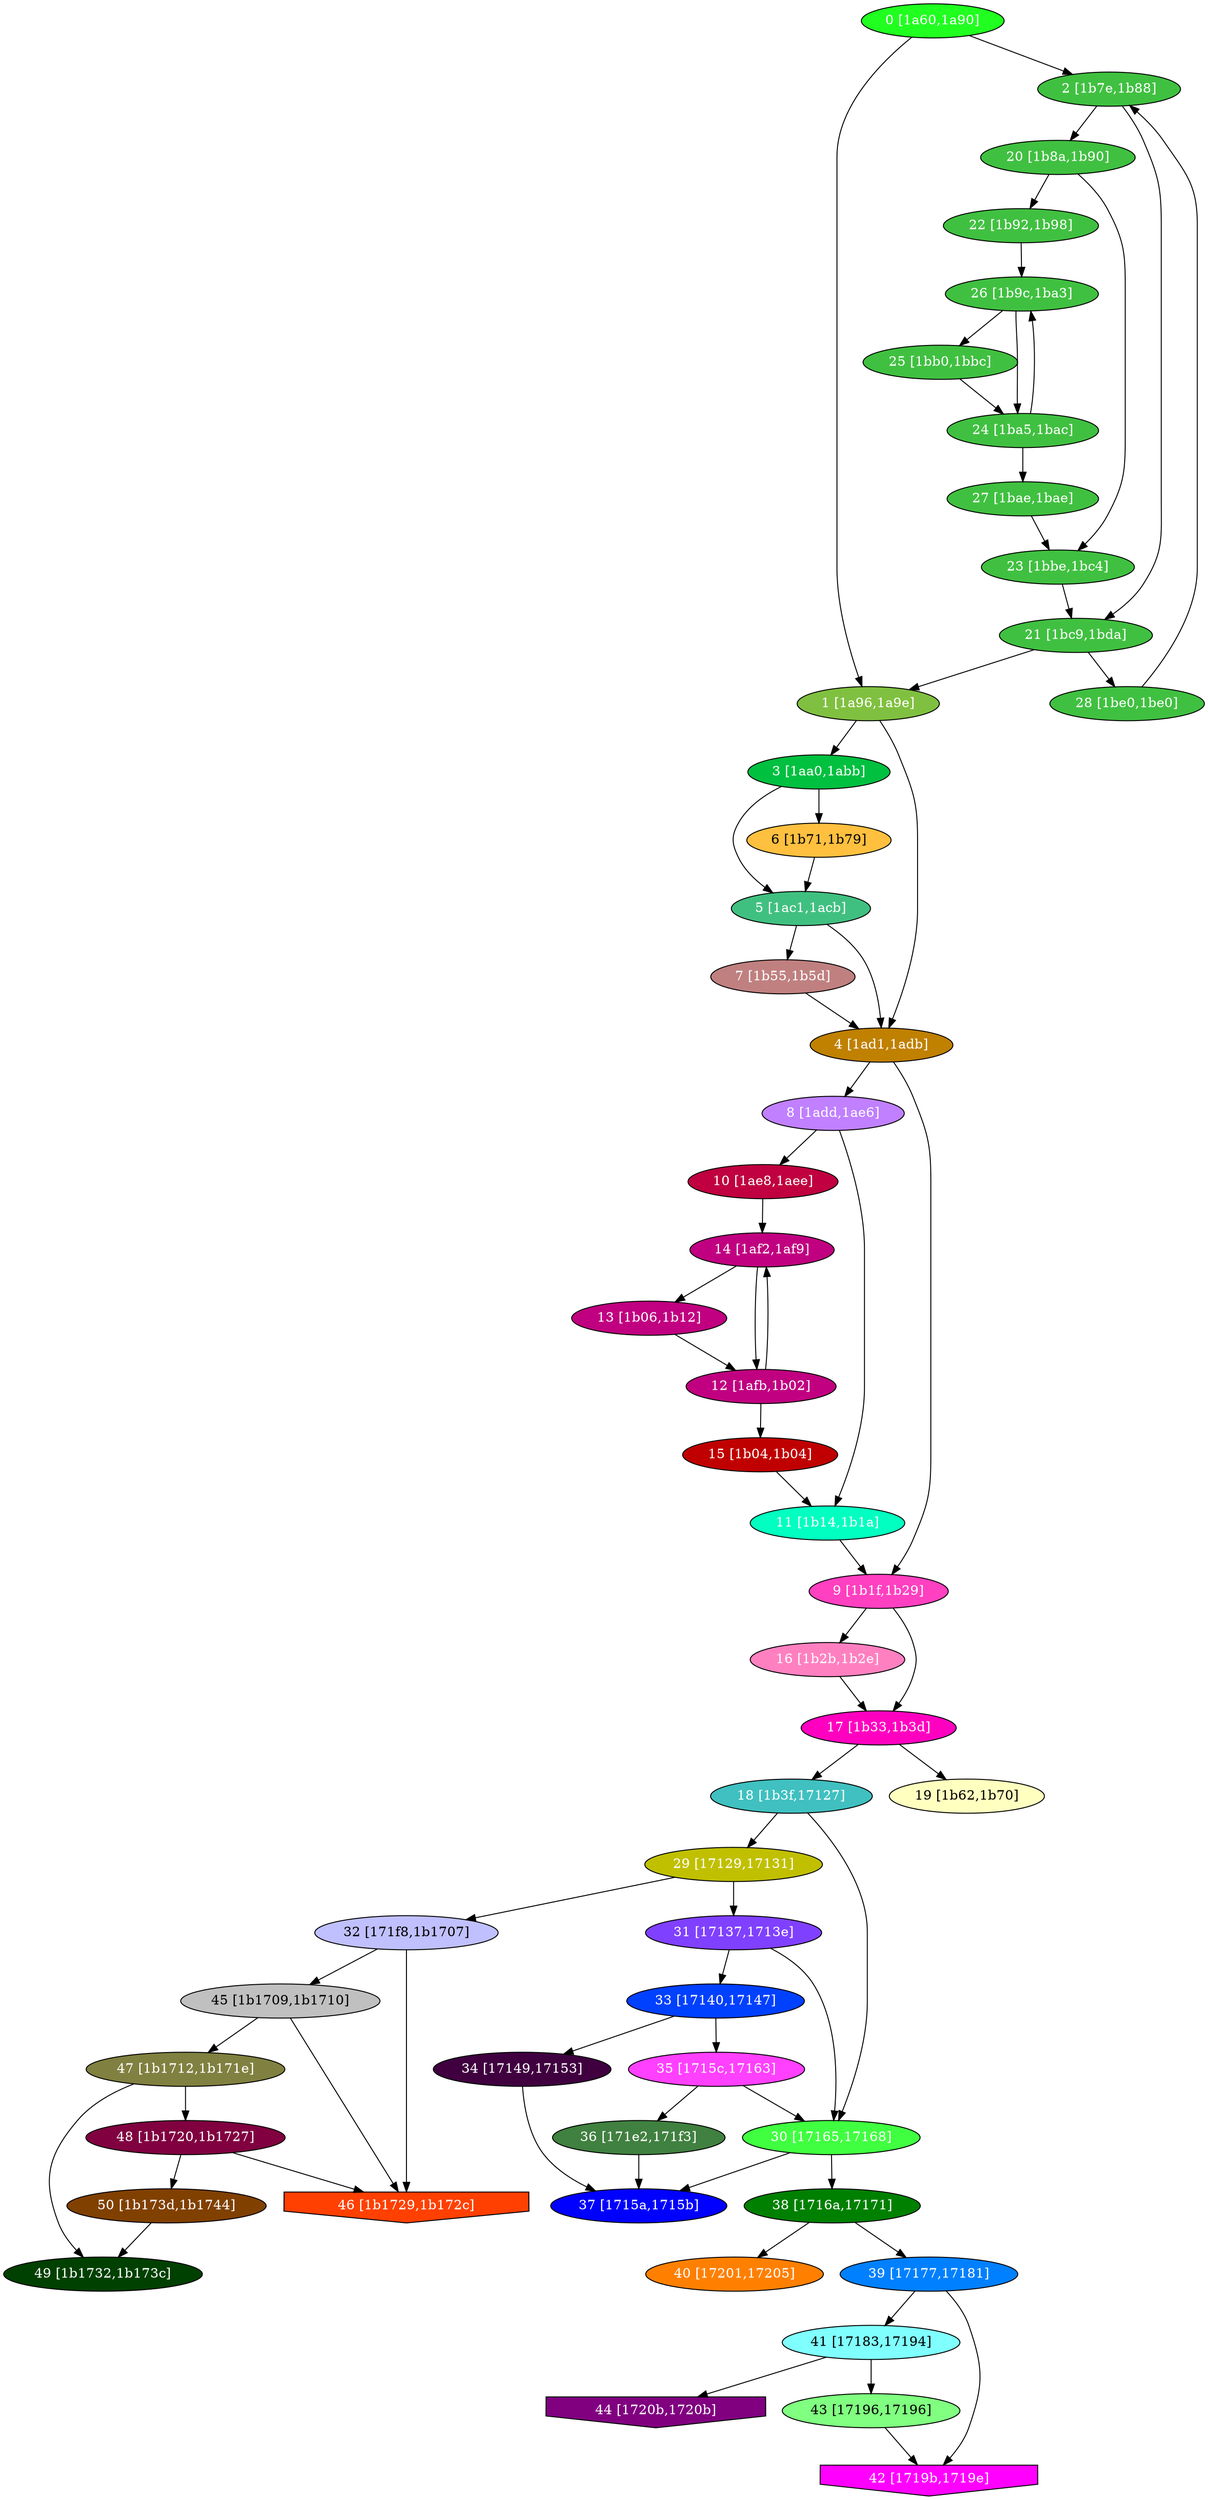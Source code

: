diGraph libnss3{
	libnss3_0  [style=filled fillcolor="#20FF20" fontcolor="#ffffff" shape=oval label="0 [1a60,1a90]"]
	libnss3_1  [style=filled fillcolor="#80C040" fontcolor="#ffffff" shape=oval label="1 [1a96,1a9e]"]
	libnss3_2  [style=filled fillcolor="#40C040" fontcolor="#ffffff" shape=oval label="2 [1b7e,1b88]"]
	libnss3_3  [style=filled fillcolor="#00C040" fontcolor="#ffffff" shape=oval label="3 [1aa0,1abb]"]
	libnss3_4  [style=filled fillcolor="#C08000" fontcolor="#ffffff" shape=oval label="4 [1ad1,1adb]"]
	libnss3_5  [style=filled fillcolor="#40C080" fontcolor="#ffffff" shape=oval label="5 [1ac1,1acb]"]
	libnss3_6  [style=filled fillcolor="#FFC040" fontcolor="#000000" shape=oval label="6 [1b71,1b79]"]
	libnss3_7  [style=filled fillcolor="#C08080" fontcolor="#ffffff" shape=oval label="7 [1b55,1b5d]"]
	libnss3_8  [style=filled fillcolor="#C080FF" fontcolor="#ffffff" shape=oval label="8 [1add,1ae6]"]
	libnss3_9  [style=filled fillcolor="#FF40C0" fontcolor="#ffffff" shape=oval label="9 [1b1f,1b29]"]
	libnss3_a  [style=filled fillcolor="#C00040" fontcolor="#ffffff" shape=oval label="10 [1ae8,1aee]"]
	libnss3_b  [style=filled fillcolor="#00FFC0" fontcolor="#ffffff" shape=oval label="11 [1b14,1b1a]"]
	libnss3_c  [style=filled fillcolor="#C00080" fontcolor="#ffffff" shape=oval label="12 [1afb,1b02]"]
	libnss3_d  [style=filled fillcolor="#C00080" fontcolor="#ffffff" shape=oval label="13 [1b06,1b12]"]
	libnss3_e  [style=filled fillcolor="#C00080" fontcolor="#ffffff" shape=oval label="14 [1af2,1af9]"]
	libnss3_f  [style=filled fillcolor="#C00000" fontcolor="#ffffff" shape=oval label="15 [1b04,1b04]"]
	libnss3_10  [style=filled fillcolor="#FF80C0" fontcolor="#ffffff" shape=oval label="16 [1b2b,1b2e]"]
	libnss3_11  [style=filled fillcolor="#FF00C0" fontcolor="#ffffff" shape=oval label="17 [1b33,1b3d]"]
	libnss3_12  [style=filled fillcolor="#40C0C0" fontcolor="#ffffff" shape=oval label="18 [1b3f,17127]"]
	libnss3_13  [style=filled fillcolor="#FFFFC0" fontcolor="#000000" shape=oval label="19 [1b62,1b70]"]
	libnss3_14  [style=filled fillcolor="#40C040" fontcolor="#ffffff" shape=oval label="20 [1b8a,1b90]"]
	libnss3_15  [style=filled fillcolor="#40C040" fontcolor="#ffffff" shape=oval label="21 [1bc9,1bda]"]
	libnss3_16  [style=filled fillcolor="#40C040" fontcolor="#ffffff" shape=oval label="22 [1b92,1b98]"]
	libnss3_17  [style=filled fillcolor="#40C040" fontcolor="#ffffff" shape=oval label="23 [1bbe,1bc4]"]
	libnss3_18  [style=filled fillcolor="#40C040" fontcolor="#ffffff" shape=oval label="24 [1ba5,1bac]"]
	libnss3_19  [style=filled fillcolor="#40C040" fontcolor="#ffffff" shape=oval label="25 [1bb0,1bbc]"]
	libnss3_1a  [style=filled fillcolor="#40C040" fontcolor="#ffffff" shape=oval label="26 [1b9c,1ba3]"]
	libnss3_1b  [style=filled fillcolor="#40C040" fontcolor="#ffffff" shape=oval label="27 [1bae,1bae]"]
	libnss3_1c  [style=filled fillcolor="#40C040" fontcolor="#ffffff" shape=oval label="28 [1be0,1be0]"]
	libnss3_1d  [style=filled fillcolor="#C0C000" fontcolor="#ffffff" shape=oval label="29 [17129,17131]"]
	libnss3_1e  [style=filled fillcolor="#40FF40" fontcolor="#ffffff" shape=oval label="30 [17165,17168]"]
	libnss3_1f  [style=filled fillcolor="#8040FF" fontcolor="#ffffff" shape=oval label="31 [17137,1713e]"]
	libnss3_20  [style=filled fillcolor="#C0C0FF" fontcolor="#000000" shape=oval label="32 [171f8,1b1707]"]
	libnss3_21  [style=filled fillcolor="#0040FF" fontcolor="#ffffff" shape=oval label="33 [17140,17147]"]
	libnss3_22  [style=filled fillcolor="#400040" fontcolor="#ffffff" shape=oval label="34 [17149,17153]"]
	libnss3_23  [style=filled fillcolor="#FF40FF" fontcolor="#ffffff" shape=oval label="35 [1715c,17163]"]
	libnss3_24  [style=filled fillcolor="#408040" fontcolor="#ffffff" shape=oval label="36 [171e2,171f3]"]
	libnss3_25  [style=filled fillcolor="#0000FF" fontcolor="#ffffff" shape=oval label="37 [1715a,1715b]"]
	libnss3_26  [style=filled fillcolor="#008000" fontcolor="#ffffff" shape=oval label="38 [1716a,17171]"]
	libnss3_27  [style=filled fillcolor="#0080FF" fontcolor="#ffffff" shape=oval label="39 [17177,17181]"]
	libnss3_28  [style=filled fillcolor="#FF8000" fontcolor="#ffffff" shape=oval label="40 [17201,17205]"]
	libnss3_29  [style=filled fillcolor="#80FFFF" fontcolor="#000000" shape=oval label="41 [17183,17194]"]
	libnss3_2a  [style=filled fillcolor="#FF00FF" fontcolor="#ffffff" shape=invhouse label="42 [1719b,1719e]"]
	libnss3_2b  [style=filled fillcolor="#80FF80" fontcolor="#000000" shape=oval label="43 [17196,17196]"]
	libnss3_2c  [style=filled fillcolor="#800080" fontcolor="#ffffff" shape=invhouse label="44 [1720b,1720b]"]
	libnss3_2d  [style=filled fillcolor="#C0C0C0" fontcolor="#000000" shape=oval label="45 [1b1709,1b1710]"]
	libnss3_2e  [style=filled fillcolor="#FF4000" fontcolor="#ffffff" shape=invhouse label="46 [1b1729,1b172c]"]
	libnss3_2f  [style=filled fillcolor="#808040" fontcolor="#ffffff" shape=oval label="47 [1b1712,1b171e]"]
	libnss3_30  [style=filled fillcolor="#800040" fontcolor="#ffffff" shape=oval label="48 [1b1720,1b1727]"]
	libnss3_31  [style=filled fillcolor="#004000" fontcolor="#ffffff" shape=oval label="49 [1b1732,1b173c]"]
	libnss3_32  [style=filled fillcolor="#804000" fontcolor="#ffffff" shape=oval label="50 [1b173d,1b1744]"]

	libnss3_0 -> libnss3_1
	libnss3_0 -> libnss3_2
	libnss3_1 -> libnss3_3
	libnss3_1 -> libnss3_4
	libnss3_2 -> libnss3_14
	libnss3_2 -> libnss3_15
	libnss3_3 -> libnss3_5
	libnss3_3 -> libnss3_6
	libnss3_4 -> libnss3_8
	libnss3_4 -> libnss3_9
	libnss3_5 -> libnss3_4
	libnss3_5 -> libnss3_7
	libnss3_6 -> libnss3_5
	libnss3_7 -> libnss3_4
	libnss3_8 -> libnss3_a
	libnss3_8 -> libnss3_b
	libnss3_9 -> libnss3_10
	libnss3_9 -> libnss3_11
	libnss3_a -> libnss3_e
	libnss3_b -> libnss3_9
	libnss3_c -> libnss3_e
	libnss3_c -> libnss3_f
	libnss3_d -> libnss3_c
	libnss3_e -> libnss3_c
	libnss3_e -> libnss3_d
	libnss3_f -> libnss3_b
	libnss3_10 -> libnss3_11
	libnss3_11 -> libnss3_12
	libnss3_11 -> libnss3_13
	libnss3_12 -> libnss3_1d
	libnss3_12 -> libnss3_1e
	libnss3_14 -> libnss3_16
	libnss3_14 -> libnss3_17
	libnss3_15 -> libnss3_1
	libnss3_15 -> libnss3_1c
	libnss3_16 -> libnss3_1a
	libnss3_17 -> libnss3_15
	libnss3_18 -> libnss3_1a
	libnss3_18 -> libnss3_1b
	libnss3_19 -> libnss3_18
	libnss3_1a -> libnss3_18
	libnss3_1a -> libnss3_19
	libnss3_1b -> libnss3_17
	libnss3_1c -> libnss3_2
	libnss3_1d -> libnss3_1f
	libnss3_1d -> libnss3_20
	libnss3_1e -> libnss3_25
	libnss3_1e -> libnss3_26
	libnss3_1f -> libnss3_1e
	libnss3_1f -> libnss3_21
	libnss3_20 -> libnss3_2d
	libnss3_20 -> libnss3_2e
	libnss3_21 -> libnss3_22
	libnss3_21 -> libnss3_23
	libnss3_22 -> libnss3_25
	libnss3_23 -> libnss3_1e
	libnss3_23 -> libnss3_24
	libnss3_24 -> libnss3_25
	libnss3_26 -> libnss3_27
	libnss3_26 -> libnss3_28
	libnss3_27 -> libnss3_29
	libnss3_27 -> libnss3_2a
	libnss3_29 -> libnss3_2b
	libnss3_29 -> libnss3_2c
	libnss3_2b -> libnss3_2a
	libnss3_2d -> libnss3_2e
	libnss3_2d -> libnss3_2f
	libnss3_2f -> libnss3_30
	libnss3_2f -> libnss3_31
	libnss3_30 -> libnss3_2e
	libnss3_30 -> libnss3_32
	libnss3_32 -> libnss3_31
}